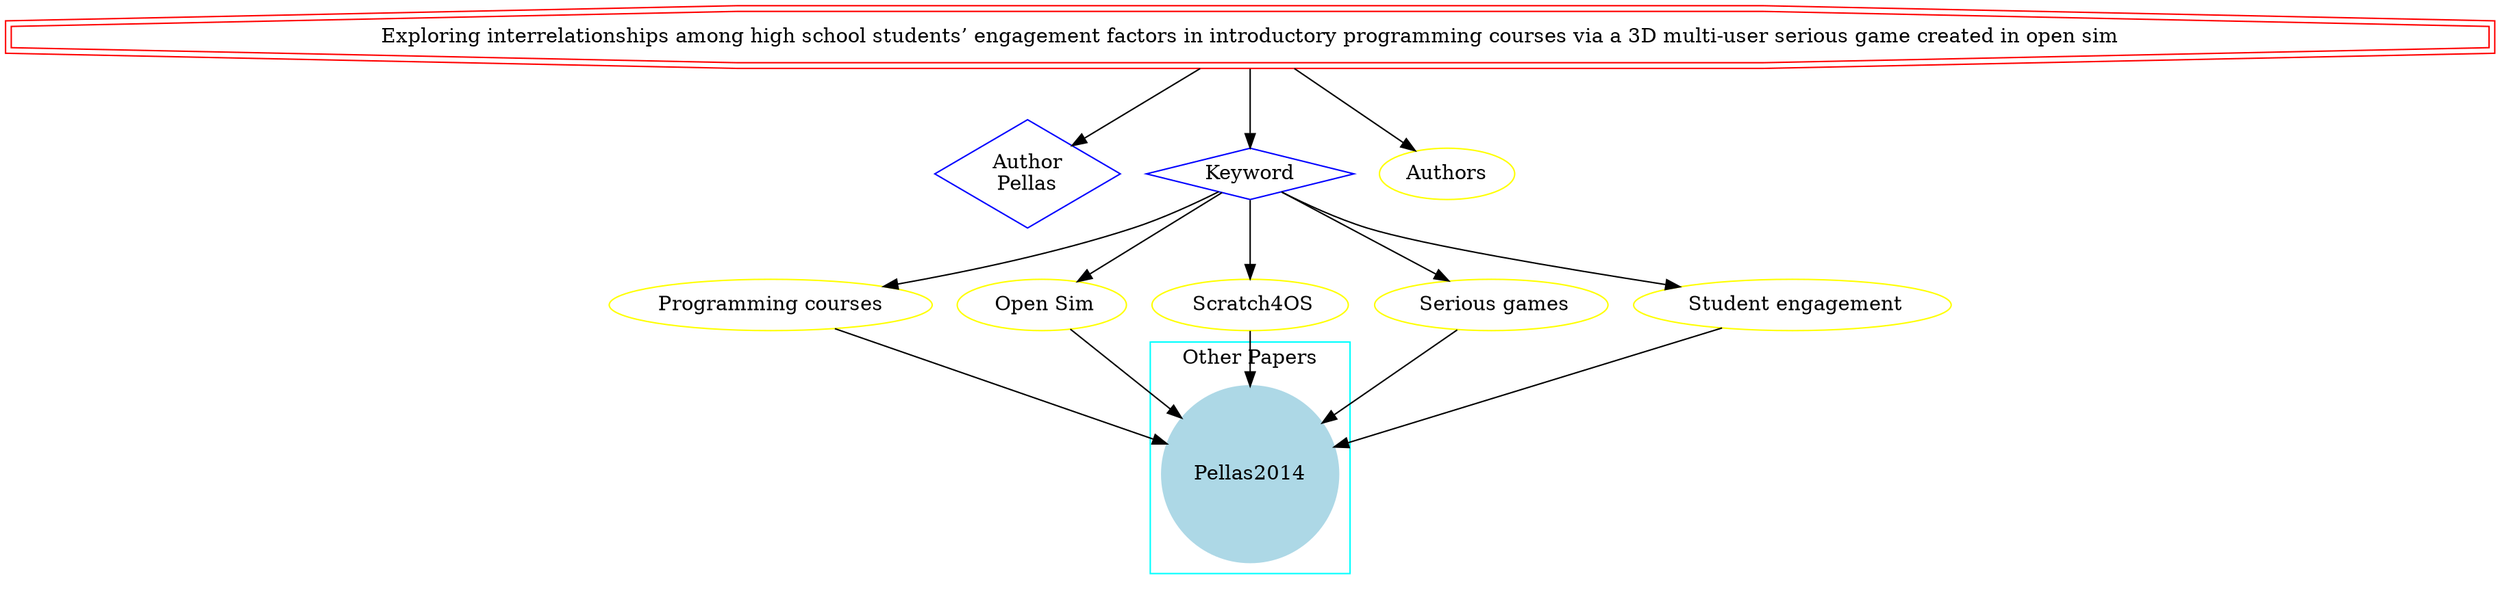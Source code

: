 strict digraph mind_map114 {
	node [color=red shape=doubleoctagon]
	"Exploring interrelationships among high school students’ engagement factors in introductory programming courses via a 3D multi-user serious game created in open sim"
	node [color=blue shape=diamond]
	"Author
Pellas"
	Keyword
	"Exploring interrelationships among high school students’ engagement factors in introductory programming courses via a 3D multi-user serious game created in open sim" -> "Author
Pellas"
	"Exploring interrelationships among high school students’ engagement factors in introductory programming courses via a 3D multi-user serious game created in open sim" -> Keyword
	node [color=yellow shape=ellipse]
	"Programming courses"
	Keyword -> "Programming courses"
	" Open Sim"
	Keyword -> " Open Sim"
	" Scratch4OS"
	Keyword -> " Scratch4OS"
	" Serious games"
	Keyword -> " Serious games"
	" Student engagement"
	Keyword -> " Student engagement"
	subgraph cluster_0 {
		node [style=filled]
		node [color=lightblue shape=circle]
		label="Other Papers"
		color=cyan
		Pellas2014
	}
	"Programming courses" -> Pellas2014
	" Open Sim" -> Pellas2014
	" Scratch4OS" -> Pellas2014
	" Serious games" -> Pellas2014
	" Student engagement" -> Pellas2014
	"Exploring interrelationships among high school students’ engagement factors in introductory programming courses via a 3D multi-user serious game created in open sim" -> Authors
}

